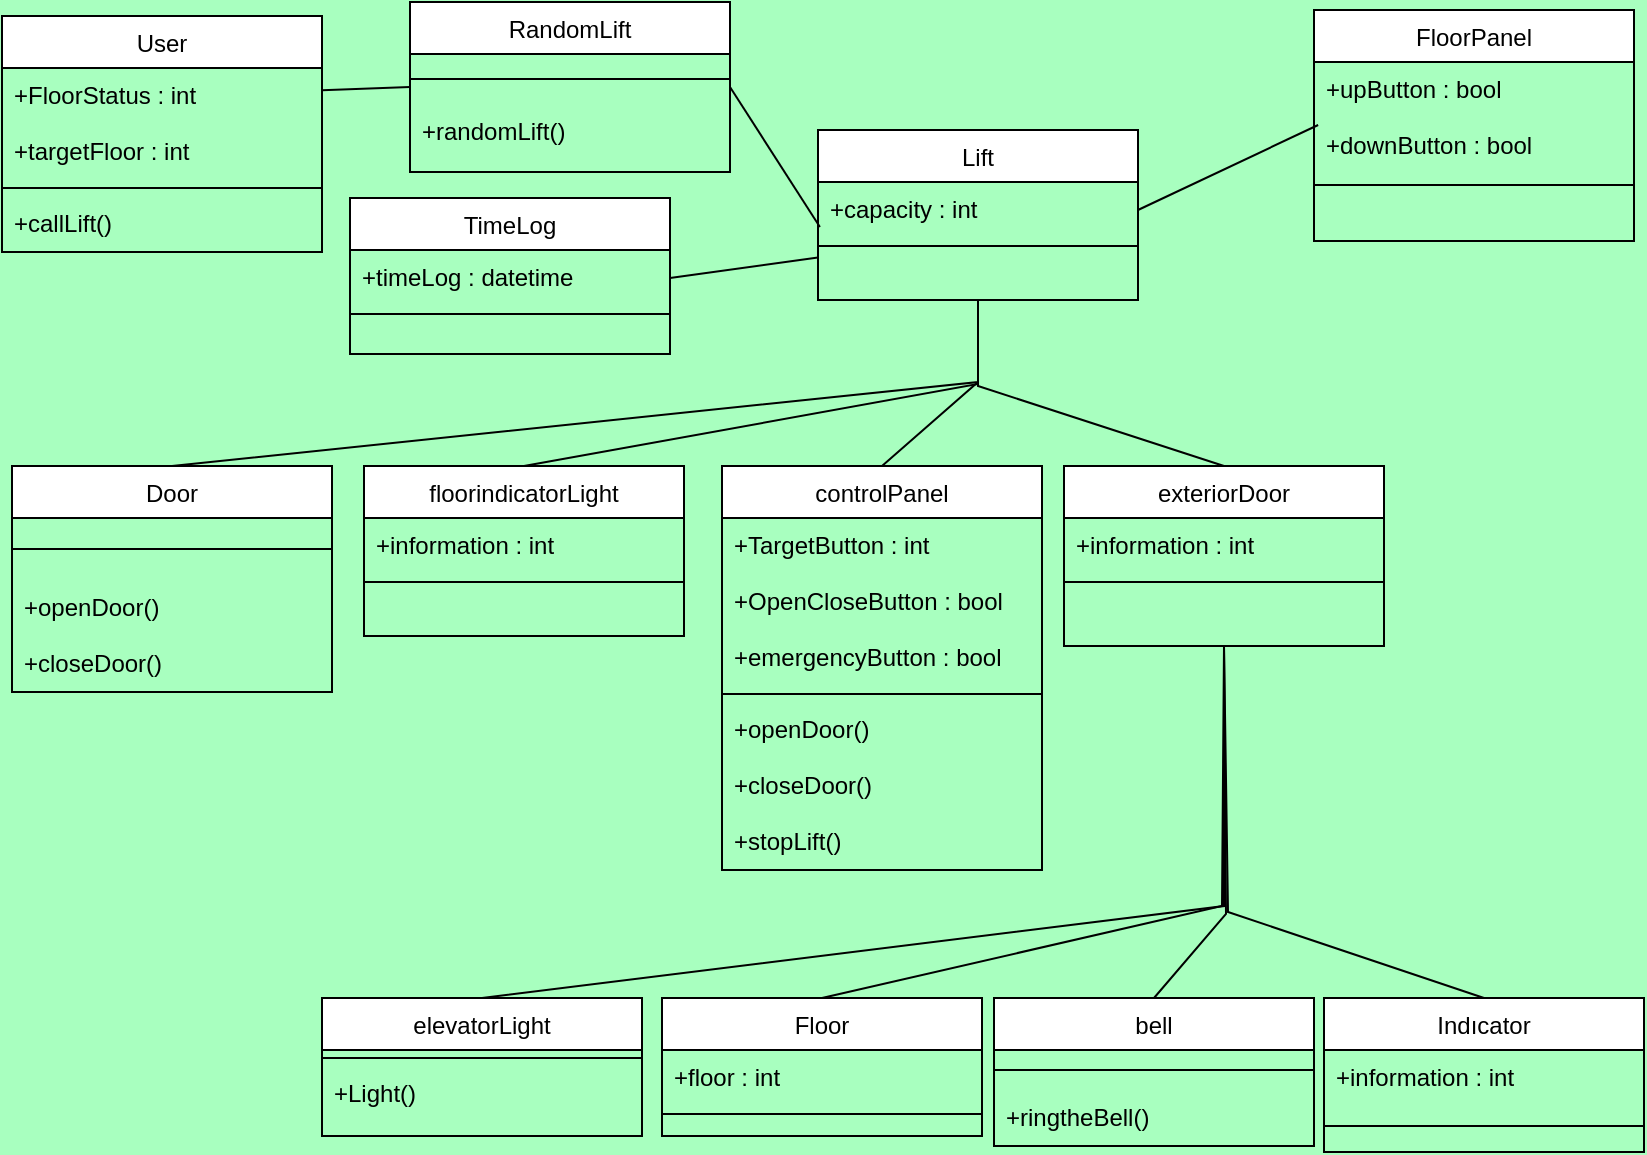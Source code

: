 <mxfile version="16.1.0" type="device"><diagram id="C5RBs43oDa-KdzZeNtuy" name="Page-1"><mxGraphModel dx="1673" dy="868" grid="0" gridSize="10" guides="1" tooltips="1" connect="1" arrows="1" fold="1" page="1" pageScale="1" pageWidth="827" pageHeight="1169" background="#A8FFBF" math="0" shadow="0"><root><mxCell id="WIyWlLk6GJQsqaUBKTNV-0"/><mxCell id="WIyWlLk6GJQsqaUBKTNV-1" parent="WIyWlLk6GJQsqaUBKTNV-0"/><mxCell id="zkfFHV4jXpPFQw0GAbJ--0" value="Lift" style="swimlane;fontStyle=0;align=center;verticalAlign=top;childLayout=stackLayout;horizontal=1;startSize=26;horizontalStack=0;resizeParent=1;resizeLast=0;collapsible=1;marginBottom=0;rounded=0;shadow=0;strokeWidth=1;" parent="WIyWlLk6GJQsqaUBKTNV-1" vertex="1"><mxGeometry x="414" y="66" width="160" height="85" as="geometry"><mxRectangle x="230" y="140" width="160" height="26" as="alternateBounds"/></mxGeometry></mxCell><mxCell id="Qbow-9sL8vsR0EoqmOHb-3" value="+capacity : int&#10;" style="text;align=left;verticalAlign=top;spacingLeft=4;spacingRight=4;overflow=hidden;rotatable=0;points=[[0,0.5],[1,0.5]];portConstraint=eastwest;" vertex="1" parent="zkfFHV4jXpPFQw0GAbJ--0"><mxGeometry y="26" width="160" height="28" as="geometry"/></mxCell><mxCell id="zkfFHV4jXpPFQw0GAbJ--4" value="" style="line;html=1;strokeWidth=1;align=left;verticalAlign=middle;spacingTop=-1;spacingLeft=3;spacingRight=3;rotatable=0;labelPosition=right;points=[];portConstraint=eastwest;" parent="zkfFHV4jXpPFQw0GAbJ--0" vertex="1"><mxGeometry y="54" width="160" height="8" as="geometry"/></mxCell><mxCell id="Qbow-9sL8vsR0EoqmOHb-5" value="TimeLog" style="swimlane;fontStyle=0;align=center;verticalAlign=top;childLayout=stackLayout;horizontal=1;startSize=26;horizontalStack=0;resizeParent=1;resizeLast=0;collapsible=1;marginBottom=0;rounded=0;shadow=0;strokeWidth=1;" vertex="1" parent="WIyWlLk6GJQsqaUBKTNV-1"><mxGeometry x="180" y="100" width="160" height="78" as="geometry"><mxRectangle x="230" y="140" width="160" height="26" as="alternateBounds"/></mxGeometry></mxCell><mxCell id="Qbow-9sL8vsR0EoqmOHb-6" value="+timeLog : datetime&#10;" style="text;align=left;verticalAlign=top;spacingLeft=4;spacingRight=4;overflow=hidden;rotatable=0;points=[[0,0.5],[1,0.5]];portConstraint=eastwest;" vertex="1" parent="Qbow-9sL8vsR0EoqmOHb-5"><mxGeometry y="26" width="160" height="28" as="geometry"/></mxCell><mxCell id="Qbow-9sL8vsR0EoqmOHb-7" value="" style="line;html=1;strokeWidth=1;align=left;verticalAlign=middle;spacingTop=-1;spacingLeft=3;spacingRight=3;rotatable=0;labelPosition=right;points=[];portConstraint=eastwest;" vertex="1" parent="Qbow-9sL8vsR0EoqmOHb-5"><mxGeometry y="54" width="160" height="8" as="geometry"/></mxCell><mxCell id="Qbow-9sL8vsR0EoqmOHb-8" value="" style="endArrow=none;html=1;rounded=0;exitX=1;exitY=0.5;exitDx=0;exitDy=0;entryX=0;entryY=0.75;entryDx=0;entryDy=0;" edge="1" parent="WIyWlLk6GJQsqaUBKTNV-1" source="Qbow-9sL8vsR0EoqmOHb-6" target="zkfFHV4jXpPFQw0GAbJ--0"><mxGeometry width="50" height="50" relative="1" as="geometry"><mxPoint x="387" y="303" as="sourcePoint"/><mxPoint x="437" y="253" as="targetPoint"/></mxGeometry></mxCell><mxCell id="Qbow-9sL8vsR0EoqmOHb-9" value="FloorPanel" style="swimlane;fontStyle=0;align=center;verticalAlign=top;childLayout=stackLayout;horizontal=1;startSize=26;horizontalStack=0;resizeParent=1;resizeLast=0;collapsible=1;marginBottom=0;rounded=0;shadow=0;strokeWidth=1;" vertex="1" parent="WIyWlLk6GJQsqaUBKTNV-1"><mxGeometry x="662" y="6" width="160" height="115.5" as="geometry"><mxRectangle x="230" y="140" width="160" height="26" as="alternateBounds"/></mxGeometry></mxCell><mxCell id="Qbow-9sL8vsR0EoqmOHb-10" value="+upButton : bool&#10;" style="text;align=left;verticalAlign=top;spacingLeft=4;spacingRight=4;overflow=hidden;rotatable=0;points=[[0,0.5],[1,0.5]];portConstraint=eastwest;" vertex="1" parent="Qbow-9sL8vsR0EoqmOHb-9"><mxGeometry y="26" width="160" height="28" as="geometry"/></mxCell><mxCell id="Qbow-9sL8vsR0EoqmOHb-12" value="+downButton : bool&#10;" style="text;align=left;verticalAlign=top;spacingLeft=4;spacingRight=4;overflow=hidden;rotatable=0;points=[[0,0.5],[1,0.5]];portConstraint=eastwest;" vertex="1" parent="Qbow-9sL8vsR0EoqmOHb-9"><mxGeometry y="54" width="160" height="28" as="geometry"/></mxCell><mxCell id="Qbow-9sL8vsR0EoqmOHb-11" value="" style="line;html=1;strokeWidth=1;align=left;verticalAlign=middle;spacingTop=-1;spacingLeft=3;spacingRight=3;rotatable=0;labelPosition=right;points=[];portConstraint=eastwest;" vertex="1" parent="Qbow-9sL8vsR0EoqmOHb-9"><mxGeometry y="82" width="160" height="11" as="geometry"/></mxCell><mxCell id="Qbow-9sL8vsR0EoqmOHb-13" value="" style="endArrow=none;html=1;rounded=0;exitX=1;exitY=0.5;exitDx=0;exitDy=0;entryX=0.013;entryY=0.125;entryDx=0;entryDy=0;entryPerimeter=0;" edge="1" parent="WIyWlLk6GJQsqaUBKTNV-1" source="Qbow-9sL8vsR0EoqmOHb-3" target="Qbow-9sL8vsR0EoqmOHb-12"><mxGeometry width="50" height="50" relative="1" as="geometry"><mxPoint x="217" y="64" as="sourcePoint"/><mxPoint x="328" y="64" as="targetPoint"/></mxGeometry></mxCell><mxCell id="Qbow-9sL8vsR0EoqmOHb-14" value="RandomLift" style="swimlane;fontStyle=0;align=center;verticalAlign=top;childLayout=stackLayout;horizontal=1;startSize=26;horizontalStack=0;resizeParent=1;resizeLast=0;collapsible=1;marginBottom=0;rounded=0;shadow=0;strokeWidth=1;" vertex="1" parent="WIyWlLk6GJQsqaUBKTNV-1"><mxGeometry x="210" y="2" width="160" height="85" as="geometry"><mxRectangle x="230" y="140" width="160" height="26" as="alternateBounds"/></mxGeometry></mxCell><mxCell id="Qbow-9sL8vsR0EoqmOHb-16" value="" style="line;html=1;strokeWidth=1;align=left;verticalAlign=middle;spacingTop=-1;spacingLeft=3;spacingRight=3;rotatable=0;labelPosition=right;points=[];portConstraint=eastwest;" vertex="1" parent="Qbow-9sL8vsR0EoqmOHb-14"><mxGeometry y="26" width="160" height="25" as="geometry"/></mxCell><mxCell id="Qbow-9sL8vsR0EoqmOHb-15" value="+randomLift()&#10;" style="text;align=left;verticalAlign=top;spacingLeft=4;spacingRight=4;overflow=hidden;rotatable=0;points=[[0,0.5],[1,0.5]];portConstraint=eastwest;" vertex="1" parent="Qbow-9sL8vsR0EoqmOHb-14"><mxGeometry y="51" width="160" height="28" as="geometry"/></mxCell><mxCell id="Qbow-9sL8vsR0EoqmOHb-19" value="" style="endArrow=none;html=1;rounded=0;exitX=1;exitY=0.5;exitDx=0;exitDy=0;entryX=0.006;entryY=0.804;entryDx=0;entryDy=0;entryPerimeter=0;" edge="1" parent="WIyWlLk6GJQsqaUBKTNV-1" source="Qbow-9sL8vsR0EoqmOHb-14" target="Qbow-9sL8vsR0EoqmOHb-3"><mxGeometry width="50" height="50" relative="1" as="geometry"><mxPoint x="377" y="183" as="sourcePoint"/><mxPoint x="475" y="63" as="targetPoint"/></mxGeometry></mxCell><mxCell id="Qbow-9sL8vsR0EoqmOHb-20" value="User" style="swimlane;fontStyle=0;align=center;verticalAlign=top;childLayout=stackLayout;horizontal=1;startSize=26;horizontalStack=0;resizeParent=1;resizeLast=0;collapsible=1;marginBottom=0;rounded=0;shadow=0;strokeWidth=1;" vertex="1" parent="WIyWlLk6GJQsqaUBKTNV-1"><mxGeometry x="6" y="9" width="160" height="118" as="geometry"><mxRectangle x="230" y="140" width="160" height="26" as="alternateBounds"/></mxGeometry></mxCell><mxCell id="Qbow-9sL8vsR0EoqmOHb-21" value="+FloorStatus : int&#10;" style="text;align=left;verticalAlign=top;spacingLeft=4;spacingRight=4;overflow=hidden;rotatable=0;points=[[0,0.5],[1,0.5]];portConstraint=eastwest;" vertex="1" parent="Qbow-9sL8vsR0EoqmOHb-20"><mxGeometry y="26" width="160" height="28" as="geometry"/></mxCell><mxCell id="Qbow-9sL8vsR0EoqmOHb-24" value="+targetFloor : int&#10;" style="text;align=left;verticalAlign=top;spacingLeft=4;spacingRight=4;overflow=hidden;rotatable=0;points=[[0,0.5],[1,0.5]];portConstraint=eastwest;" vertex="1" parent="Qbow-9sL8vsR0EoqmOHb-20"><mxGeometry y="54" width="160" height="28" as="geometry"/></mxCell><mxCell id="Qbow-9sL8vsR0EoqmOHb-22" value="" style="line;html=1;strokeWidth=1;align=left;verticalAlign=middle;spacingTop=-1;spacingLeft=3;spacingRight=3;rotatable=0;labelPosition=right;points=[];portConstraint=eastwest;" vertex="1" parent="Qbow-9sL8vsR0EoqmOHb-20"><mxGeometry y="82" width="160" height="8" as="geometry"/></mxCell><mxCell id="Qbow-9sL8vsR0EoqmOHb-25" value="+callLift()&#10;" style="text;align=left;verticalAlign=top;spacingLeft=4;spacingRight=4;overflow=hidden;rotatable=0;points=[[0,0.5],[1,0.5]];portConstraint=eastwest;" vertex="1" parent="Qbow-9sL8vsR0EoqmOHb-20"><mxGeometry y="90" width="160" height="28" as="geometry"/></mxCell><mxCell id="Qbow-9sL8vsR0EoqmOHb-23" value="" style="endArrow=none;html=1;rounded=0;entryX=0;entryY=0.5;entryDx=0;entryDy=0;" edge="1" parent="WIyWlLk6GJQsqaUBKTNV-1" source="Qbow-9sL8vsR0EoqmOHb-21" target="Qbow-9sL8vsR0EoqmOHb-14"><mxGeometry width="50" height="50" relative="1" as="geometry"><mxPoint x="377" y="183" as="sourcePoint"/><mxPoint x="475" y="63" as="targetPoint"/></mxGeometry></mxCell><mxCell id="Qbow-9sL8vsR0EoqmOHb-26" value="Door" style="swimlane;fontStyle=0;align=center;verticalAlign=top;childLayout=stackLayout;horizontal=1;startSize=26;horizontalStack=0;resizeParent=1;resizeLast=0;collapsible=1;marginBottom=0;rounded=0;shadow=0;strokeWidth=1;" vertex="1" parent="WIyWlLk6GJQsqaUBKTNV-1"><mxGeometry x="11" y="234" width="160" height="113" as="geometry"><mxRectangle x="230" y="140" width="160" height="26" as="alternateBounds"/></mxGeometry></mxCell><mxCell id="Qbow-9sL8vsR0EoqmOHb-28" value="" style="line;html=1;strokeWidth=1;align=left;verticalAlign=middle;spacingTop=-1;spacingLeft=3;spacingRight=3;rotatable=0;labelPosition=right;points=[];portConstraint=eastwest;" vertex="1" parent="Qbow-9sL8vsR0EoqmOHb-26"><mxGeometry y="26" width="160" height="31" as="geometry"/></mxCell><mxCell id="Qbow-9sL8vsR0EoqmOHb-41" value="+openDoor()&#10;" style="text;align=left;verticalAlign=top;spacingLeft=4;spacingRight=4;overflow=hidden;rotatable=0;points=[[0,0.5],[1,0.5]];portConstraint=eastwest;" vertex="1" parent="Qbow-9sL8vsR0EoqmOHb-26"><mxGeometry y="57" width="160" height="28" as="geometry"/></mxCell><mxCell id="Qbow-9sL8vsR0EoqmOHb-42" value="+closeDoor()&#10;" style="text;align=left;verticalAlign=top;spacingLeft=4;spacingRight=4;overflow=hidden;rotatable=0;points=[[0,0.5],[1,0.5]];portConstraint=eastwest;" vertex="1" parent="Qbow-9sL8vsR0EoqmOHb-26"><mxGeometry y="85" width="160" height="28" as="geometry"/></mxCell><mxCell id="Qbow-9sL8vsR0EoqmOHb-29" value="floorindicatorLight" style="swimlane;fontStyle=0;align=center;verticalAlign=top;childLayout=stackLayout;horizontal=1;startSize=26;horizontalStack=0;resizeParent=1;resizeLast=0;collapsible=1;marginBottom=0;rounded=0;shadow=0;strokeWidth=1;" vertex="1" parent="WIyWlLk6GJQsqaUBKTNV-1"><mxGeometry x="187" y="234" width="160" height="85" as="geometry"><mxRectangle x="230" y="140" width="160" height="26" as="alternateBounds"/></mxGeometry></mxCell><mxCell id="Qbow-9sL8vsR0EoqmOHb-30" value="+information : int&#10;" style="text;align=left;verticalAlign=top;spacingLeft=4;spacingRight=4;overflow=hidden;rotatable=0;points=[[0,0.5],[1,0.5]];portConstraint=eastwest;" vertex="1" parent="Qbow-9sL8vsR0EoqmOHb-29"><mxGeometry y="26" width="160" height="28" as="geometry"/></mxCell><mxCell id="Qbow-9sL8vsR0EoqmOHb-31" value="" style="line;html=1;strokeWidth=1;align=left;verticalAlign=middle;spacingTop=-1;spacingLeft=3;spacingRight=3;rotatable=0;labelPosition=right;points=[];portConstraint=eastwest;" vertex="1" parent="Qbow-9sL8vsR0EoqmOHb-29"><mxGeometry y="54" width="160" height="8" as="geometry"/></mxCell><mxCell id="Qbow-9sL8vsR0EoqmOHb-32" value="controlPanel" style="swimlane;fontStyle=0;align=center;verticalAlign=top;childLayout=stackLayout;horizontal=1;startSize=26;horizontalStack=0;resizeParent=1;resizeLast=0;collapsible=1;marginBottom=0;rounded=0;shadow=0;strokeWidth=1;" vertex="1" parent="WIyWlLk6GJQsqaUBKTNV-1"><mxGeometry x="366" y="234" width="160" height="202" as="geometry"><mxRectangle x="230" y="140" width="160" height="26" as="alternateBounds"/></mxGeometry></mxCell><mxCell id="Qbow-9sL8vsR0EoqmOHb-33" value="+TargetButton : int&#10;" style="text;align=left;verticalAlign=top;spacingLeft=4;spacingRight=4;overflow=hidden;rotatable=0;points=[[0,0.5],[1,0.5]];portConstraint=eastwest;" vertex="1" parent="Qbow-9sL8vsR0EoqmOHb-32"><mxGeometry y="26" width="160" height="28" as="geometry"/></mxCell><mxCell id="Qbow-9sL8vsR0EoqmOHb-45" value="+OpenCloseButton : bool&#10;" style="text;align=left;verticalAlign=top;spacingLeft=4;spacingRight=4;overflow=hidden;rotatable=0;points=[[0,0.5],[1,0.5]];portConstraint=eastwest;" vertex="1" parent="Qbow-9sL8vsR0EoqmOHb-32"><mxGeometry y="54" width="160" height="28" as="geometry"/></mxCell><mxCell id="Qbow-9sL8vsR0EoqmOHb-44" value="+emergencyButton : bool&#10;" style="text;align=left;verticalAlign=top;spacingLeft=4;spacingRight=4;overflow=hidden;rotatable=0;points=[[0,0.5],[1,0.5]];portConstraint=eastwest;" vertex="1" parent="Qbow-9sL8vsR0EoqmOHb-32"><mxGeometry y="82" width="160" height="28" as="geometry"/></mxCell><mxCell id="Qbow-9sL8vsR0EoqmOHb-34" value="" style="line;html=1;strokeWidth=1;align=left;verticalAlign=middle;spacingTop=-1;spacingLeft=3;spacingRight=3;rotatable=0;labelPosition=right;points=[];portConstraint=eastwest;" vertex="1" parent="Qbow-9sL8vsR0EoqmOHb-32"><mxGeometry y="110" width="160" height="8" as="geometry"/></mxCell><mxCell id="Qbow-9sL8vsR0EoqmOHb-47" value="+openDoor()&#10;" style="text;align=left;verticalAlign=top;spacingLeft=4;spacingRight=4;overflow=hidden;rotatable=0;points=[[0,0.5],[1,0.5]];portConstraint=eastwest;" vertex="1" parent="Qbow-9sL8vsR0EoqmOHb-32"><mxGeometry y="118" width="160" height="28" as="geometry"/></mxCell><mxCell id="Qbow-9sL8vsR0EoqmOHb-49" value="+closeDoor()&#10;" style="text;align=left;verticalAlign=top;spacingLeft=4;spacingRight=4;overflow=hidden;rotatable=0;points=[[0,0.5],[1,0.5]];portConstraint=eastwest;" vertex="1" parent="Qbow-9sL8vsR0EoqmOHb-32"><mxGeometry y="146" width="160" height="28" as="geometry"/></mxCell><mxCell id="Qbow-9sL8vsR0EoqmOHb-48" value="+stopLift()&#10;" style="text;align=left;verticalAlign=top;spacingLeft=4;spacingRight=4;overflow=hidden;rotatable=0;points=[[0,0.5],[1,0.5]];portConstraint=eastwest;" vertex="1" parent="Qbow-9sL8vsR0EoqmOHb-32"><mxGeometry y="174" width="160" height="28" as="geometry"/></mxCell><mxCell id="Qbow-9sL8vsR0EoqmOHb-35" value="exteriorDoor" style="swimlane;fontStyle=0;align=center;verticalAlign=top;childLayout=stackLayout;horizontal=1;startSize=26;horizontalStack=0;resizeParent=1;resizeLast=0;collapsible=1;marginBottom=0;rounded=0;shadow=0;strokeWidth=1;" vertex="1" parent="WIyWlLk6GJQsqaUBKTNV-1"><mxGeometry x="537" y="234" width="160" height="90" as="geometry"><mxRectangle x="230" y="140" width="160" height="26" as="alternateBounds"/></mxGeometry></mxCell><mxCell id="Qbow-9sL8vsR0EoqmOHb-52" value="+information : int&#10;" style="text;align=left;verticalAlign=top;spacingLeft=4;spacingRight=4;overflow=hidden;rotatable=0;points=[[0,0.5],[1,0.5]];portConstraint=eastwest;" vertex="1" parent="Qbow-9sL8vsR0EoqmOHb-35"><mxGeometry y="26" width="160" height="28" as="geometry"/></mxCell><mxCell id="Qbow-9sL8vsR0EoqmOHb-37" value="" style="line;html=1;strokeWidth=1;align=left;verticalAlign=middle;spacingTop=-1;spacingLeft=3;spacingRight=3;rotatable=0;labelPosition=right;points=[];portConstraint=eastwest;" vertex="1" parent="Qbow-9sL8vsR0EoqmOHb-35"><mxGeometry y="54" width="160" height="8" as="geometry"/></mxCell><mxCell id="Qbow-9sL8vsR0EoqmOHb-38" value="elevatorLight" style="swimlane;fontStyle=0;align=center;verticalAlign=top;childLayout=stackLayout;horizontal=1;startSize=26;horizontalStack=0;resizeParent=1;resizeLast=0;collapsible=1;marginBottom=0;rounded=0;shadow=0;strokeWidth=1;" vertex="1" parent="WIyWlLk6GJQsqaUBKTNV-1"><mxGeometry x="166" y="500" width="160" height="69" as="geometry"><mxRectangle x="230" y="140" width="160" height="26" as="alternateBounds"/></mxGeometry></mxCell><mxCell id="Qbow-9sL8vsR0EoqmOHb-40" value="" style="line;html=1;strokeWidth=1;align=left;verticalAlign=middle;spacingTop=-1;spacingLeft=3;spacingRight=3;rotatable=0;labelPosition=right;points=[];portConstraint=eastwest;" vertex="1" parent="Qbow-9sL8vsR0EoqmOHb-38"><mxGeometry y="26" width="160" height="8" as="geometry"/></mxCell><mxCell id="Qbow-9sL8vsR0EoqmOHb-55" value="+Light()&#10;" style="text;align=left;verticalAlign=top;spacingLeft=4;spacingRight=4;overflow=hidden;rotatable=0;points=[[0,0.5],[1,0.5]];portConstraint=eastwest;" vertex="1" parent="Qbow-9sL8vsR0EoqmOHb-38"><mxGeometry y="34" width="160" height="28" as="geometry"/></mxCell><mxCell id="Qbow-9sL8vsR0EoqmOHb-43" value="" style="endArrow=none;html=1;rounded=0;exitX=0.5;exitY=0;exitDx=0;exitDy=0;entryX=0.5;entryY=1;entryDx=0;entryDy=0;" edge="1" parent="WIyWlLk6GJQsqaUBKTNV-1" source="Qbow-9sL8vsR0EoqmOHb-26" target="zkfFHV4jXpPFQw0GAbJ--0"><mxGeometry width="50" height="50" relative="1" as="geometry"><mxPoint x="350.0" y="150.0" as="sourcePoint"/><mxPoint x="424" y="139.75" as="targetPoint"/><Array as="points"><mxPoint x="494" y="192"/></Array></mxGeometry></mxCell><mxCell id="Qbow-9sL8vsR0EoqmOHb-50" value="" style="endArrow=none;html=1;rounded=0;exitX=0.5;exitY=0;exitDx=0;exitDy=0;entryX=0.5;entryY=1;entryDx=0;entryDy=0;" edge="1" parent="WIyWlLk6GJQsqaUBKTNV-1" source="Qbow-9sL8vsR0EoqmOHb-29" target="zkfFHV4jXpPFQw0GAbJ--0"><mxGeometry width="50" height="50" relative="1" as="geometry"><mxPoint x="101" y="244" as="sourcePoint"/><mxPoint x="504" y="161" as="targetPoint"/><Array as="points"><mxPoint x="494" y="193"/></Array></mxGeometry></mxCell><mxCell id="Qbow-9sL8vsR0EoqmOHb-51" value="" style="endArrow=none;html=1;rounded=0;exitX=0.5;exitY=0;exitDx=0;exitDy=0;entryX=0.5;entryY=1;entryDx=0;entryDy=0;" edge="1" parent="WIyWlLk6GJQsqaUBKTNV-1" source="Qbow-9sL8vsR0EoqmOHb-32" target="zkfFHV4jXpPFQw0GAbJ--0"><mxGeometry width="50" height="50" relative="1" as="geometry"><mxPoint x="277" y="244" as="sourcePoint"/><mxPoint x="504" y="161" as="targetPoint"/><Array as="points"><mxPoint x="494" y="192"/></Array></mxGeometry></mxCell><mxCell id="Qbow-9sL8vsR0EoqmOHb-53" value="" style="endArrow=none;html=1;rounded=0;exitX=0.5;exitY=0;exitDx=0;exitDy=0;entryX=0.5;entryY=1;entryDx=0;entryDy=0;" edge="1" parent="WIyWlLk6GJQsqaUBKTNV-1" source="Qbow-9sL8vsR0EoqmOHb-35" target="zkfFHV4jXpPFQw0GAbJ--0"><mxGeometry width="50" height="50" relative="1" as="geometry"><mxPoint x="456" y="244" as="sourcePoint"/><mxPoint x="504" y="161" as="targetPoint"/><Array as="points"><mxPoint x="494" y="194"/></Array></mxGeometry></mxCell><mxCell id="Qbow-9sL8vsR0EoqmOHb-54" value="" style="endArrow=none;html=1;rounded=0;exitX=0.5;exitY=0;exitDx=0;exitDy=0;entryX=0.5;entryY=1;entryDx=0;entryDy=0;" edge="1" parent="WIyWlLk6GJQsqaUBKTNV-1" source="Qbow-9sL8vsR0EoqmOHb-38" target="Qbow-9sL8vsR0EoqmOHb-35"><mxGeometry width="50" height="50" relative="1" as="geometry"><mxPoint x="627" y="244" as="sourcePoint"/><mxPoint x="504" y="161" as="targetPoint"/><Array as="points"><mxPoint x="617" y="454"/></Array></mxGeometry></mxCell><mxCell id="Qbow-9sL8vsR0EoqmOHb-57" value="Floor" style="swimlane;fontStyle=0;align=center;verticalAlign=top;childLayout=stackLayout;horizontal=1;startSize=26;horizontalStack=0;resizeParent=1;resizeLast=0;collapsible=1;marginBottom=0;rounded=0;shadow=0;strokeWidth=1;" vertex="1" parent="WIyWlLk6GJQsqaUBKTNV-1"><mxGeometry x="336" y="500" width="160" height="69" as="geometry"><mxRectangle x="230" y="140" width="160" height="26" as="alternateBounds"/></mxGeometry></mxCell><mxCell id="Qbow-9sL8vsR0EoqmOHb-59" value="+floor : int&#10;" style="text;align=left;verticalAlign=top;spacingLeft=4;spacingRight=4;overflow=hidden;rotatable=0;points=[[0,0.5],[1,0.5]];portConstraint=eastwest;" vertex="1" parent="Qbow-9sL8vsR0EoqmOHb-57"><mxGeometry y="26" width="160" height="28" as="geometry"/></mxCell><mxCell id="Qbow-9sL8vsR0EoqmOHb-58" value="" style="line;html=1;strokeWidth=1;align=left;verticalAlign=middle;spacingTop=-1;spacingLeft=3;spacingRight=3;rotatable=0;labelPosition=right;points=[];portConstraint=eastwest;" vertex="1" parent="Qbow-9sL8vsR0EoqmOHb-57"><mxGeometry y="54" width="160" height="8" as="geometry"/></mxCell><mxCell id="Qbow-9sL8vsR0EoqmOHb-60" value="bell" style="swimlane;fontStyle=0;align=center;verticalAlign=top;childLayout=stackLayout;horizontal=1;startSize=26;horizontalStack=0;resizeParent=1;resizeLast=0;collapsible=1;marginBottom=0;rounded=0;shadow=0;strokeWidth=1;" vertex="1" parent="WIyWlLk6GJQsqaUBKTNV-1"><mxGeometry x="502" y="500" width="160" height="74" as="geometry"><mxRectangle x="230" y="140" width="160" height="26" as="alternateBounds"/></mxGeometry></mxCell><mxCell id="Qbow-9sL8vsR0EoqmOHb-61" value="" style="line;html=1;strokeWidth=1;align=left;verticalAlign=middle;spacingTop=-1;spacingLeft=3;spacingRight=3;rotatable=0;labelPosition=right;points=[];portConstraint=eastwest;" vertex="1" parent="Qbow-9sL8vsR0EoqmOHb-60"><mxGeometry y="26" width="160" height="20" as="geometry"/></mxCell><mxCell id="Qbow-9sL8vsR0EoqmOHb-62" value="+ringtheBell()&#10;" style="text;align=left;verticalAlign=top;spacingLeft=4;spacingRight=4;overflow=hidden;rotatable=0;points=[[0,0.5],[1,0.5]];portConstraint=eastwest;" vertex="1" parent="Qbow-9sL8vsR0EoqmOHb-60"><mxGeometry y="46" width="160" height="28" as="geometry"/></mxCell><mxCell id="Qbow-9sL8vsR0EoqmOHb-63" value="" style="endArrow=none;html=1;rounded=0;exitX=0.5;exitY=0;exitDx=0;exitDy=0;entryX=0.5;entryY=1;entryDx=0;entryDy=0;" edge="1" parent="WIyWlLk6GJQsqaUBKTNV-1" source="Qbow-9sL8vsR0EoqmOHb-57" target="Qbow-9sL8vsR0EoqmOHb-35"><mxGeometry width="50" height="50" relative="1" as="geometry"><mxPoint x="317" y="526.0" as="sourcePoint"/><mxPoint x="627" y="334" as="targetPoint"/><Array as="points"><mxPoint x="616" y="454"/></Array></mxGeometry></mxCell><mxCell id="Qbow-9sL8vsR0EoqmOHb-64" value="" style="endArrow=none;html=1;rounded=0;exitX=0.5;exitY=0;exitDx=0;exitDy=0;entryX=0.5;entryY=1;entryDx=0;entryDy=0;" edge="1" parent="WIyWlLk6GJQsqaUBKTNV-1" source="Qbow-9sL8vsR0EoqmOHb-60" target="Qbow-9sL8vsR0EoqmOHb-35"><mxGeometry width="50" height="50" relative="1" as="geometry"><mxPoint x="487" y="526.0" as="sourcePoint"/><mxPoint x="627" y="334" as="targetPoint"/><Array as="points"><mxPoint x="618" y="458"/></Array></mxGeometry></mxCell><mxCell id="Qbow-9sL8vsR0EoqmOHb-65" value="Indıcator" style="swimlane;fontStyle=0;align=center;verticalAlign=top;childLayout=stackLayout;horizontal=1;startSize=26;horizontalStack=0;resizeParent=1;resizeLast=0;collapsible=1;marginBottom=0;rounded=0;shadow=0;strokeWidth=1;" vertex="1" parent="WIyWlLk6GJQsqaUBKTNV-1"><mxGeometry x="667" y="500" width="160" height="77" as="geometry"><mxRectangle x="230" y="140" width="160" height="26" as="alternateBounds"/></mxGeometry></mxCell><mxCell id="Qbow-9sL8vsR0EoqmOHb-69" value="+information : int&#10;" style="text;align=left;verticalAlign=top;spacingLeft=4;spacingRight=4;overflow=hidden;rotatable=0;points=[[0,0.5],[1,0.5]];portConstraint=eastwest;" vertex="1" parent="Qbow-9sL8vsR0EoqmOHb-65"><mxGeometry y="26" width="160" height="28" as="geometry"/></mxCell><mxCell id="Qbow-9sL8vsR0EoqmOHb-66" value="" style="line;html=1;strokeWidth=1;align=left;verticalAlign=middle;spacingTop=-1;spacingLeft=3;spacingRight=3;rotatable=0;labelPosition=right;points=[];portConstraint=eastwest;" vertex="1" parent="Qbow-9sL8vsR0EoqmOHb-65"><mxGeometry y="54" width="160" height="20" as="geometry"/></mxCell><mxCell id="Qbow-9sL8vsR0EoqmOHb-68" value="" style="endArrow=none;html=1;rounded=0;exitX=0.5;exitY=0;exitDx=0;exitDy=0;entryX=0.5;entryY=1;entryDx=0;entryDy=0;" edge="1" parent="WIyWlLk6GJQsqaUBKTNV-1" source="Qbow-9sL8vsR0EoqmOHb-65" target="Qbow-9sL8vsR0EoqmOHb-35"><mxGeometry width="50" height="50" relative="1" as="geometry"><mxPoint x="592" y="510" as="sourcePoint"/><mxPoint x="627" y="334" as="targetPoint"/><Array as="points"><mxPoint x="619" y="457"/></Array></mxGeometry></mxCell></root></mxGraphModel></diagram></mxfile>